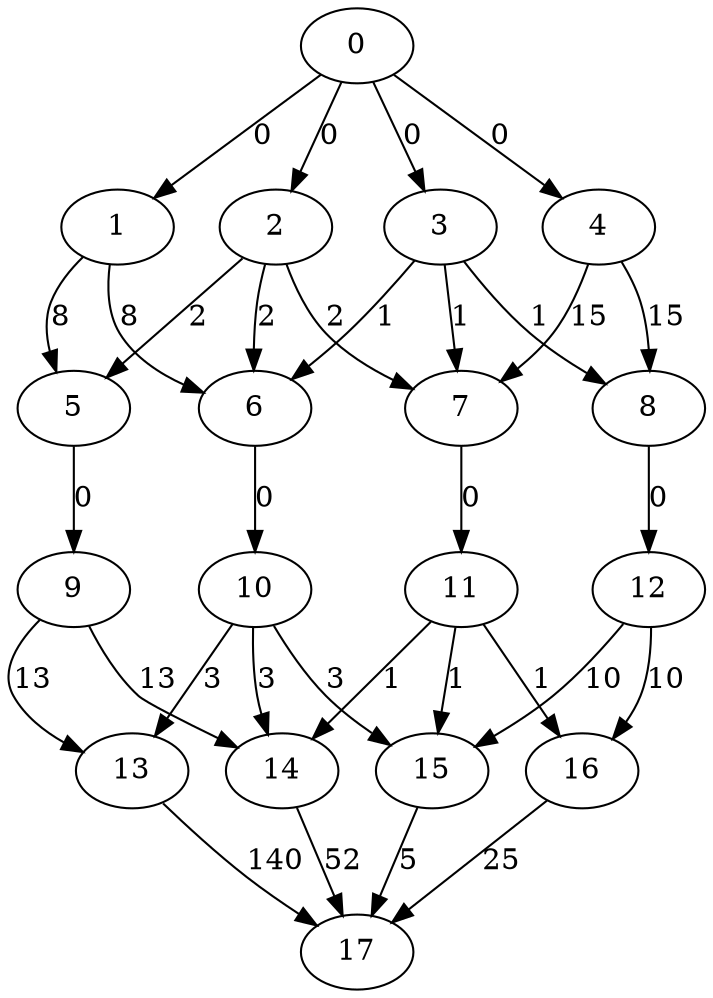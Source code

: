 digraph G{
0->1[label="0"];
0->2[label="0"];
0->3[label="0"];
0->4[label="0"];
1->5[label="8"];
1->6[label="8"];
2->6[label="2"];
2->5[label="2"];
2->7[label="2"];
3->7[label="1"];
3->6[label="1"];
3->8[label="1"];
4->8[label="15"];
4->7[label="15"];
5->9[label="0"];
6->10[label="0"];
7->11[label="0"];
8->12[label="0"];
9->13[label="13"];
9->14[label="13"];
10->14[label="3"];
10->13[label="3"];
10->15[label="3"];
11->15[label="1"];
11->14[label="1"];
11->16[label="1"];
12->16[label="10"];
12->15[label="10"];
13->17[label="140"];
14->17[label="52"];
15->17[label="5"];
16->17[label="25"];
}
